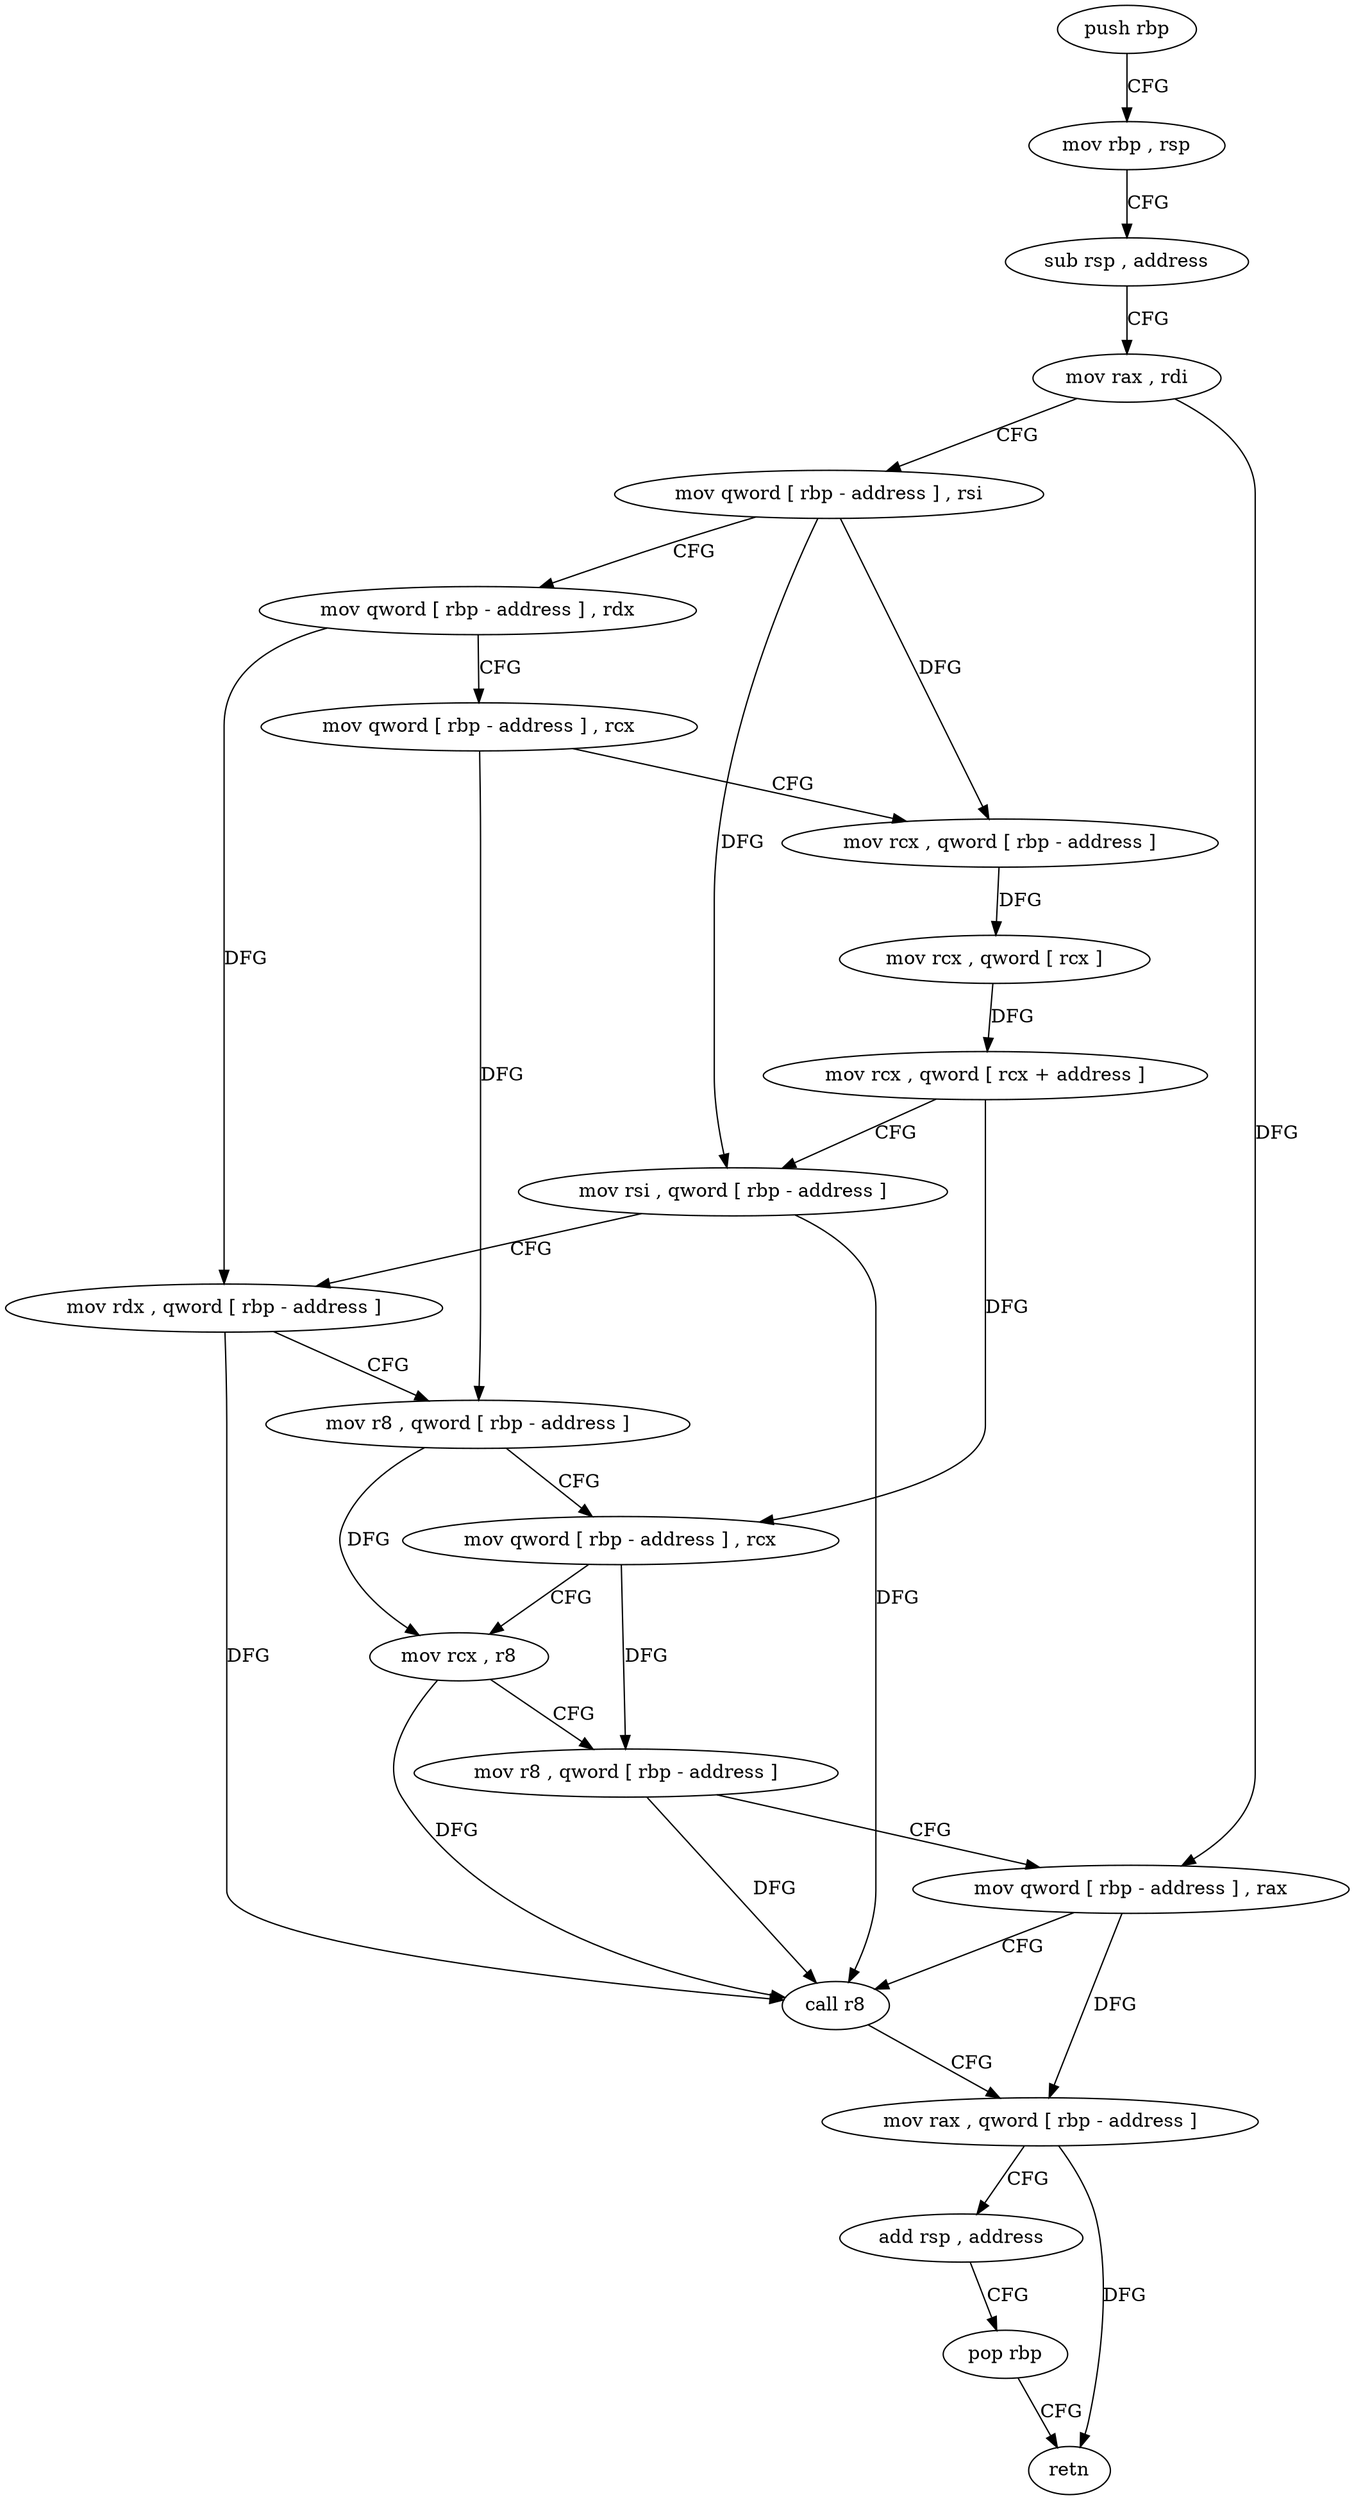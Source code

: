 digraph "func" {
"260720" [label = "push rbp" ]
"260721" [label = "mov rbp , rsp" ]
"260724" [label = "sub rsp , address" ]
"260728" [label = "mov rax , rdi" ]
"260731" [label = "mov qword [ rbp - address ] , rsi" ]
"260735" [label = "mov qword [ rbp - address ] , rdx" ]
"260739" [label = "mov qword [ rbp - address ] , rcx" ]
"260743" [label = "mov rcx , qword [ rbp - address ]" ]
"260747" [label = "mov rcx , qword [ rcx ]" ]
"260750" [label = "mov rcx , qword [ rcx + address ]" ]
"260757" [label = "mov rsi , qword [ rbp - address ]" ]
"260761" [label = "mov rdx , qword [ rbp - address ]" ]
"260765" [label = "mov r8 , qword [ rbp - address ]" ]
"260769" [label = "mov qword [ rbp - address ] , rcx" ]
"260773" [label = "mov rcx , r8" ]
"260776" [label = "mov r8 , qword [ rbp - address ]" ]
"260780" [label = "mov qword [ rbp - address ] , rax" ]
"260784" [label = "call r8" ]
"260787" [label = "mov rax , qword [ rbp - address ]" ]
"260791" [label = "add rsp , address" ]
"260795" [label = "pop rbp" ]
"260796" [label = "retn" ]
"260720" -> "260721" [ label = "CFG" ]
"260721" -> "260724" [ label = "CFG" ]
"260724" -> "260728" [ label = "CFG" ]
"260728" -> "260731" [ label = "CFG" ]
"260728" -> "260780" [ label = "DFG" ]
"260731" -> "260735" [ label = "CFG" ]
"260731" -> "260743" [ label = "DFG" ]
"260731" -> "260757" [ label = "DFG" ]
"260735" -> "260739" [ label = "CFG" ]
"260735" -> "260761" [ label = "DFG" ]
"260739" -> "260743" [ label = "CFG" ]
"260739" -> "260765" [ label = "DFG" ]
"260743" -> "260747" [ label = "DFG" ]
"260747" -> "260750" [ label = "DFG" ]
"260750" -> "260757" [ label = "CFG" ]
"260750" -> "260769" [ label = "DFG" ]
"260757" -> "260761" [ label = "CFG" ]
"260757" -> "260784" [ label = "DFG" ]
"260761" -> "260765" [ label = "CFG" ]
"260761" -> "260784" [ label = "DFG" ]
"260765" -> "260769" [ label = "CFG" ]
"260765" -> "260773" [ label = "DFG" ]
"260769" -> "260773" [ label = "CFG" ]
"260769" -> "260776" [ label = "DFG" ]
"260773" -> "260776" [ label = "CFG" ]
"260773" -> "260784" [ label = "DFG" ]
"260776" -> "260780" [ label = "CFG" ]
"260776" -> "260784" [ label = "DFG" ]
"260780" -> "260784" [ label = "CFG" ]
"260780" -> "260787" [ label = "DFG" ]
"260784" -> "260787" [ label = "CFG" ]
"260787" -> "260791" [ label = "CFG" ]
"260787" -> "260796" [ label = "DFG" ]
"260791" -> "260795" [ label = "CFG" ]
"260795" -> "260796" [ label = "CFG" ]
}
